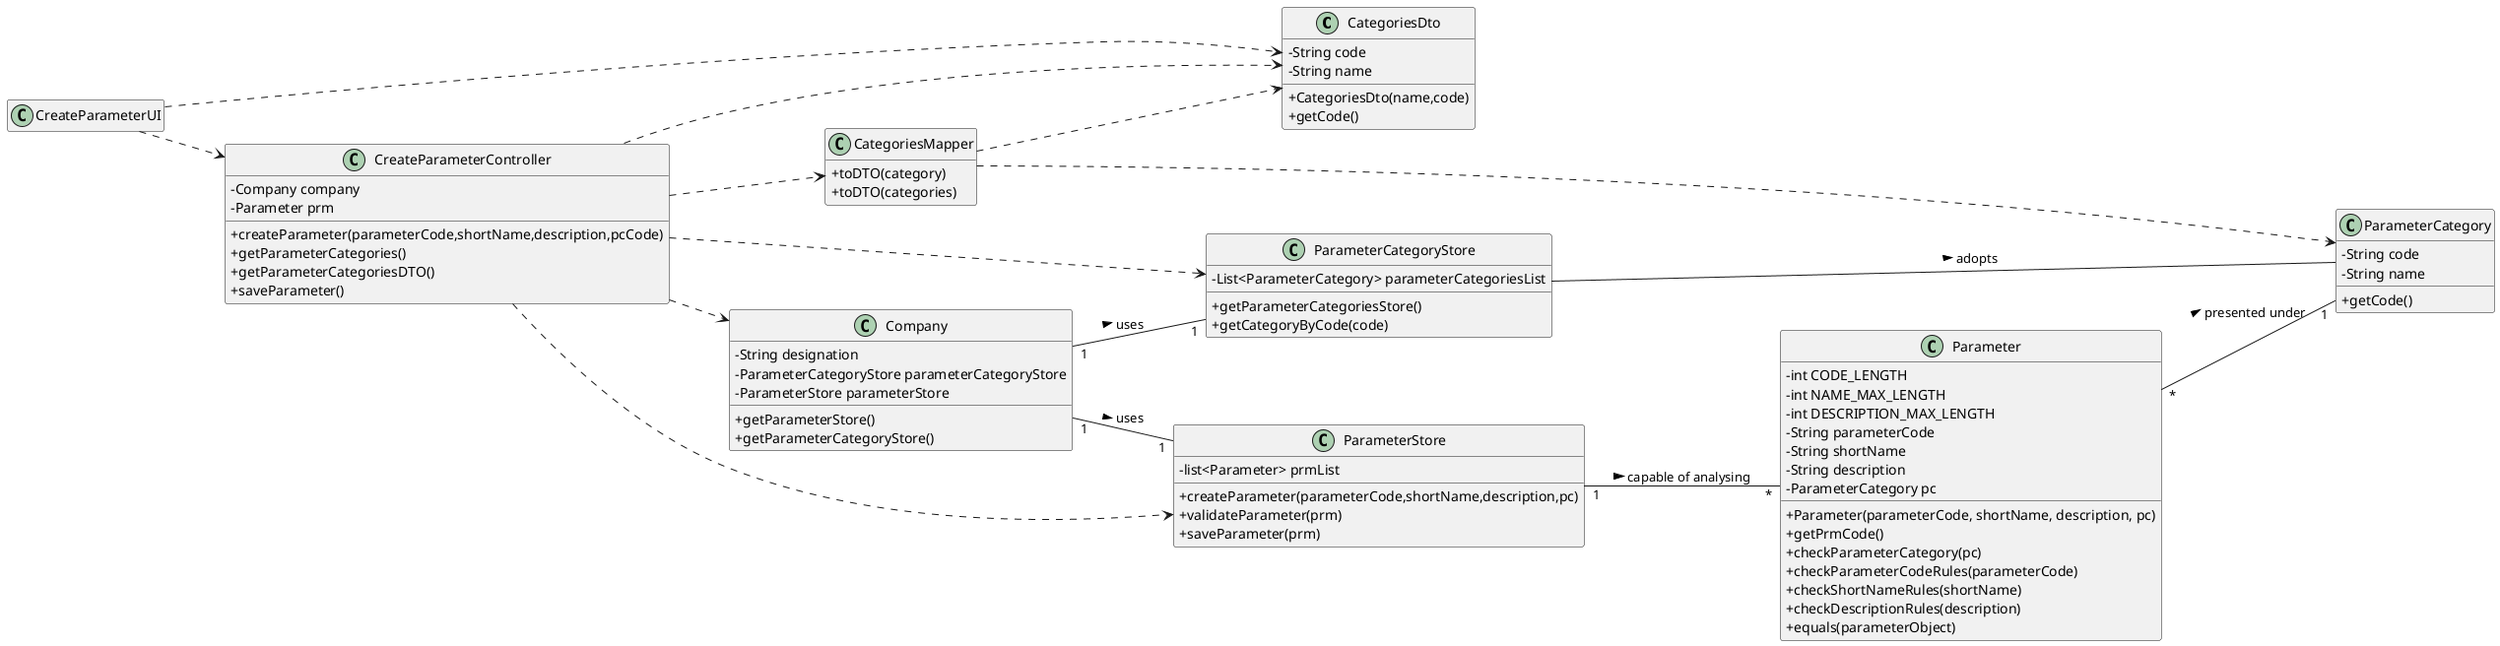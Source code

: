 @startuml
hide empty methods
hide empty attributes
left to right direction
skinparam classAttributeIconSize 0

class CategoriesDto {
    -String code
    -String name
    +CategoriesDto(name,code)
    +getCode()
}

class CategoriesMapper {
    +toDTO(category)
    +toDTO(categories)
}

class ParameterCategoryStore {
    -List<ParameterCategory> parameterCategoriesList
    +getParameterCategoriesStore()
    +getCategoryByCode(code)
}

class ParameterStore {
    -list<Parameter> prmList
    +createParameter(parameterCode,shortName,description,pc)
    +validateParameter(prm)
    +saveParameter(prm)
}

class Parameter {
  -int CODE_LENGTH
  -int NAME_MAX_LENGTH
  -int DESCRIPTION_MAX_LENGTH
  -String parameterCode
  -String shortName
  -String description
  -ParameterCategory pc
  +Parameter(parameterCode, shortName, description, pc)
  +getPrmCode()
  +checkParameterCategory(pc)
  +checkParameterCodeRules(parameterCode)
  +checkShortNameRules(shortName)
  +checkDescriptionRules(description)
  +equals(parameterObject)
}

class ParameterCategory {
   -String code
   -String name
   +getCode()
}

class Company {
  -String designation
  -ParameterCategoryStore parameterCategoryStore
  -ParameterStore parameterStore
  +getParameterStore()
  +getParameterCategoryStore()
}

class CreateParameterController {
  -Company company
  -Parameter prm
  +createParameter(parameterCode,shortName,description,pcCode)
  +getParameterCategories()
  +getParameterCategoriesDTO()
  +saveParameter()
}

class CreateParameterUI {
}

CreateParameterUI ..> CreateParameterController
CreateParameterController ..> Company
CreateParameterController ..> ParameterCategoryStore
CreateParameterController ..> ParameterStore
CreateParameterController ..> CategoriesMapper
CategoriesMapper ..> ParameterCategory
CategoriesMapper ..> CategoriesDto
CreateParameterUI ..> CategoriesDto
CreateParameterController ..> CategoriesDto
ParameterCategoryStore -- ParameterCategory : adopts >
Company "1" -- "1" ParameterCategoryStore : uses >
Company "1" -- "1" ParameterStore : uses >
ParameterStore "1" -- "*" Parameter : capable of analysing >
Parameter "*" -- "1" ParameterCategory : presented under >


@enduml